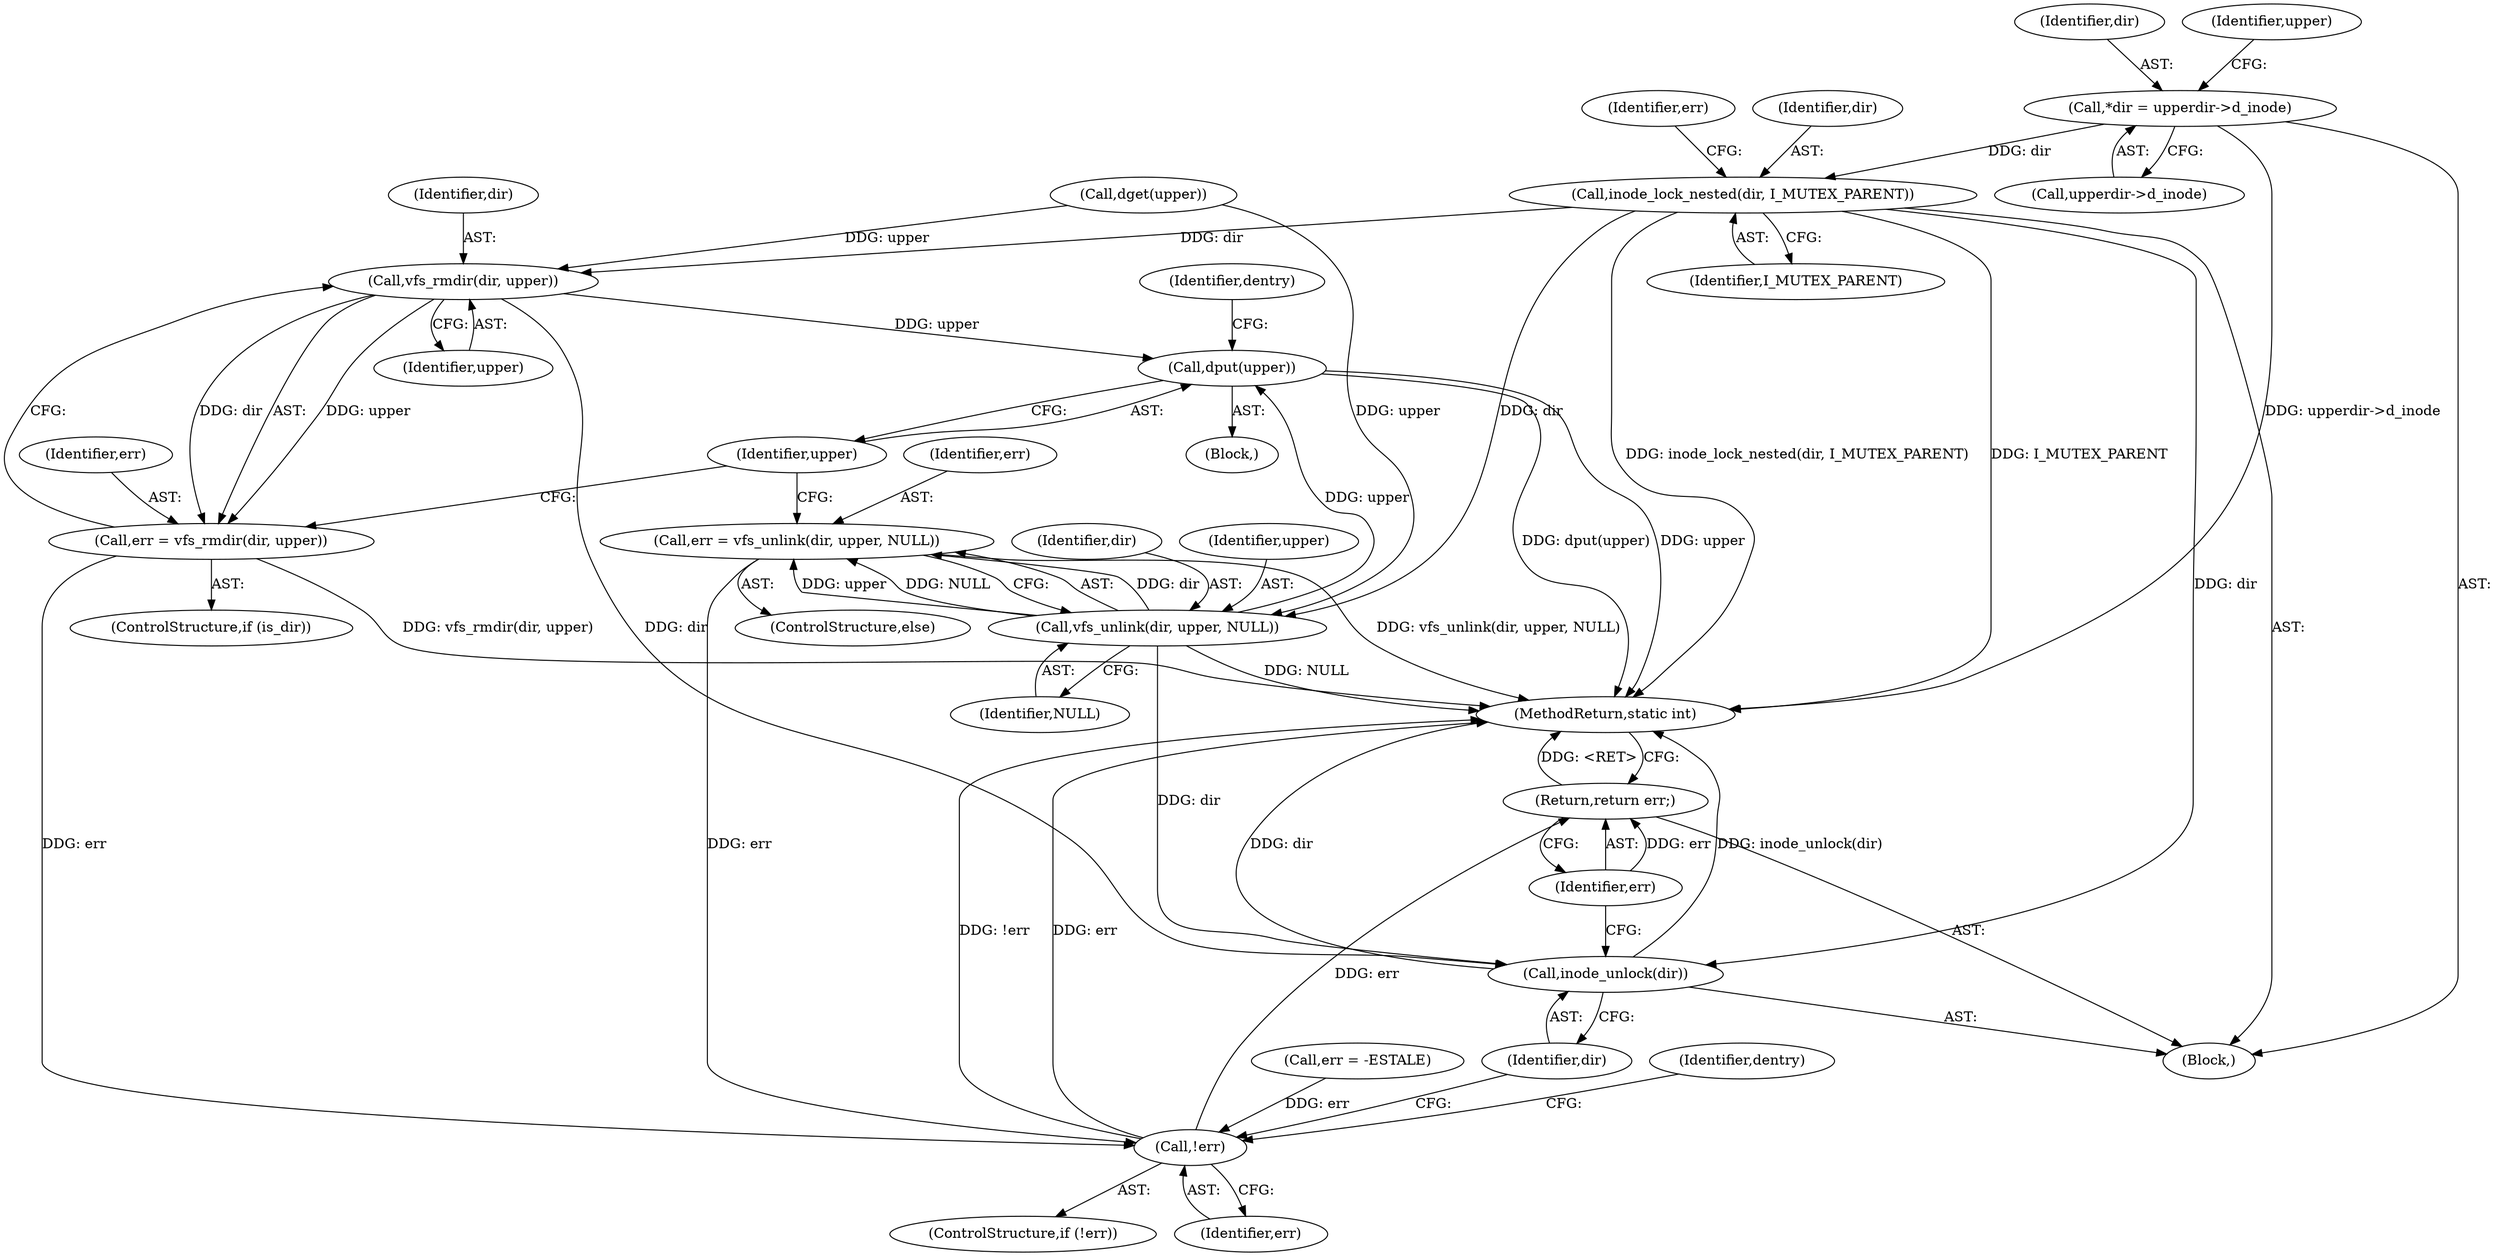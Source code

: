 digraph "1_linux_11f3710417d026ea2f4fcf362d866342c5274185@pointer" {
"1000114" [label="(Call,*dir = upperdir->d_inode)"];
"1000125" [label="(Call,inode_lock_nested(dir, I_MUTEX_PARENT))"];
"1000145" [label="(Call,vfs_rmdir(dir, upper))"];
"1000143" [label="(Call,err = vfs_rmdir(dir, upper))"];
"1000162" [label="(Call,!err)"];
"1000168" [label="(Return,return err;)"];
"1000155" [label="(Call,dput(upper))"];
"1000166" [label="(Call,inode_unlock(dir))"];
"1000151" [label="(Call,vfs_unlink(dir, upper, NULL))"];
"1000149" [label="(Call,err = vfs_unlink(dir, upper, NULL))"];
"1000116" [label="(Call,upperdir->d_inode)"];
"1000143" [label="(Call,err = vfs_rmdir(dir, upper))"];
"1000161" [label="(ControlStructure,if (!err))"];
"1000156" [label="(Identifier,upper)"];
"1000114" [label="(Call,*dir = upperdir->d_inode)"];
"1000128" [label="(Call,err = -ESTALE)"];
"1000168" [label="(Return,return err;)"];
"1000150" [label="(Identifier,err)"];
"1000141" [label="(ControlStructure,if (is_dir))"];
"1000125" [label="(Call,inode_lock_nested(dir, I_MUTEX_PARENT))"];
"1000166" [label="(Call,inode_unlock(dir))"];
"1000115" [label="(Identifier,dir)"];
"1000155" [label="(Call,dput(upper))"];
"1000152" [label="(Identifier,dir)"];
"1000159" [label="(Identifier,dentry)"];
"1000105" [label="(Block,)"];
"1000162" [label="(Call,!err)"];
"1000145" [label="(Call,vfs_rmdir(dir, upper))"];
"1000129" [label="(Identifier,err)"];
"1000138" [label="(Block,)"];
"1000127" [label="(Identifier,I_MUTEX_PARENT)"];
"1000126" [label="(Identifier,dir)"];
"1000144" [label="(Identifier,err)"];
"1000170" [label="(MethodReturn,static int)"];
"1000146" [label="(Identifier,dir)"];
"1000121" [label="(Identifier,upper)"];
"1000139" [label="(Call,dget(upper))"];
"1000148" [label="(ControlStructure,else)"];
"1000163" [label="(Identifier,err)"];
"1000149" [label="(Call,err = vfs_unlink(dir, upper, NULL))"];
"1000153" [label="(Identifier,upper)"];
"1000154" [label="(Identifier,NULL)"];
"1000147" [label="(Identifier,upper)"];
"1000167" [label="(Identifier,dir)"];
"1000151" [label="(Call,vfs_unlink(dir, upper, NULL))"];
"1000169" [label="(Identifier,err)"];
"1000165" [label="(Identifier,dentry)"];
"1000114" -> "1000105"  [label="AST: "];
"1000114" -> "1000116"  [label="CFG: "];
"1000115" -> "1000114"  [label="AST: "];
"1000116" -> "1000114"  [label="AST: "];
"1000121" -> "1000114"  [label="CFG: "];
"1000114" -> "1000170"  [label="DDG: upperdir->d_inode"];
"1000114" -> "1000125"  [label="DDG: dir"];
"1000125" -> "1000105"  [label="AST: "];
"1000125" -> "1000127"  [label="CFG: "];
"1000126" -> "1000125"  [label="AST: "];
"1000127" -> "1000125"  [label="AST: "];
"1000129" -> "1000125"  [label="CFG: "];
"1000125" -> "1000170"  [label="DDG: inode_lock_nested(dir, I_MUTEX_PARENT)"];
"1000125" -> "1000170"  [label="DDG: I_MUTEX_PARENT"];
"1000125" -> "1000145"  [label="DDG: dir"];
"1000125" -> "1000151"  [label="DDG: dir"];
"1000125" -> "1000166"  [label="DDG: dir"];
"1000145" -> "1000143"  [label="AST: "];
"1000145" -> "1000147"  [label="CFG: "];
"1000146" -> "1000145"  [label="AST: "];
"1000147" -> "1000145"  [label="AST: "];
"1000143" -> "1000145"  [label="CFG: "];
"1000145" -> "1000143"  [label="DDG: dir"];
"1000145" -> "1000143"  [label="DDG: upper"];
"1000139" -> "1000145"  [label="DDG: upper"];
"1000145" -> "1000155"  [label="DDG: upper"];
"1000145" -> "1000166"  [label="DDG: dir"];
"1000143" -> "1000141"  [label="AST: "];
"1000144" -> "1000143"  [label="AST: "];
"1000156" -> "1000143"  [label="CFG: "];
"1000143" -> "1000170"  [label="DDG: vfs_rmdir(dir, upper)"];
"1000143" -> "1000162"  [label="DDG: err"];
"1000162" -> "1000161"  [label="AST: "];
"1000162" -> "1000163"  [label="CFG: "];
"1000163" -> "1000162"  [label="AST: "];
"1000165" -> "1000162"  [label="CFG: "];
"1000167" -> "1000162"  [label="CFG: "];
"1000162" -> "1000170"  [label="DDG: err"];
"1000162" -> "1000170"  [label="DDG: !err"];
"1000149" -> "1000162"  [label="DDG: err"];
"1000128" -> "1000162"  [label="DDG: err"];
"1000162" -> "1000168"  [label="DDG: err"];
"1000168" -> "1000105"  [label="AST: "];
"1000168" -> "1000169"  [label="CFG: "];
"1000169" -> "1000168"  [label="AST: "];
"1000170" -> "1000168"  [label="CFG: "];
"1000168" -> "1000170"  [label="DDG: <RET>"];
"1000169" -> "1000168"  [label="DDG: err"];
"1000155" -> "1000138"  [label="AST: "];
"1000155" -> "1000156"  [label="CFG: "];
"1000156" -> "1000155"  [label="AST: "];
"1000159" -> "1000155"  [label="CFG: "];
"1000155" -> "1000170"  [label="DDG: dput(upper)"];
"1000155" -> "1000170"  [label="DDG: upper"];
"1000151" -> "1000155"  [label="DDG: upper"];
"1000166" -> "1000105"  [label="AST: "];
"1000166" -> "1000167"  [label="CFG: "];
"1000167" -> "1000166"  [label="AST: "];
"1000169" -> "1000166"  [label="CFG: "];
"1000166" -> "1000170"  [label="DDG: inode_unlock(dir)"];
"1000166" -> "1000170"  [label="DDG: dir"];
"1000151" -> "1000166"  [label="DDG: dir"];
"1000151" -> "1000149"  [label="AST: "];
"1000151" -> "1000154"  [label="CFG: "];
"1000152" -> "1000151"  [label="AST: "];
"1000153" -> "1000151"  [label="AST: "];
"1000154" -> "1000151"  [label="AST: "];
"1000149" -> "1000151"  [label="CFG: "];
"1000151" -> "1000170"  [label="DDG: NULL"];
"1000151" -> "1000149"  [label="DDG: dir"];
"1000151" -> "1000149"  [label="DDG: upper"];
"1000151" -> "1000149"  [label="DDG: NULL"];
"1000139" -> "1000151"  [label="DDG: upper"];
"1000149" -> "1000148"  [label="AST: "];
"1000150" -> "1000149"  [label="AST: "];
"1000156" -> "1000149"  [label="CFG: "];
"1000149" -> "1000170"  [label="DDG: vfs_unlink(dir, upper, NULL)"];
}

